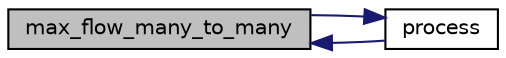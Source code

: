 digraph "max_flow_many_to_many"
{
  edge [fontname="Helvetica",fontsize="10",labelfontname="Helvetica",labelfontsize="10"];
  node [fontname="Helvetica",fontsize="10",shape=record];
  rankdir="LR";
  Node46 [label="max_flow_many_to_many",height=0.2,width=0.4,color="black", fillcolor="grey75", style="filled", fontcolor="black"];
  Node46 -> Node47 [dir="back",color="midnightblue",fontsize="10",style="solid",fontname="Helvetica"];
  Node47 [label="process",height=0.2,width=0.4,color="black", fillcolor="white", style="filled",URL="$max__flow_8c.html#a30c6eba3438c4eda085547701430c005"];
  Node47 -> Node46 [dir="back",color="midnightblue",fontsize="10",style="solid",fontname="Helvetica"];
}
